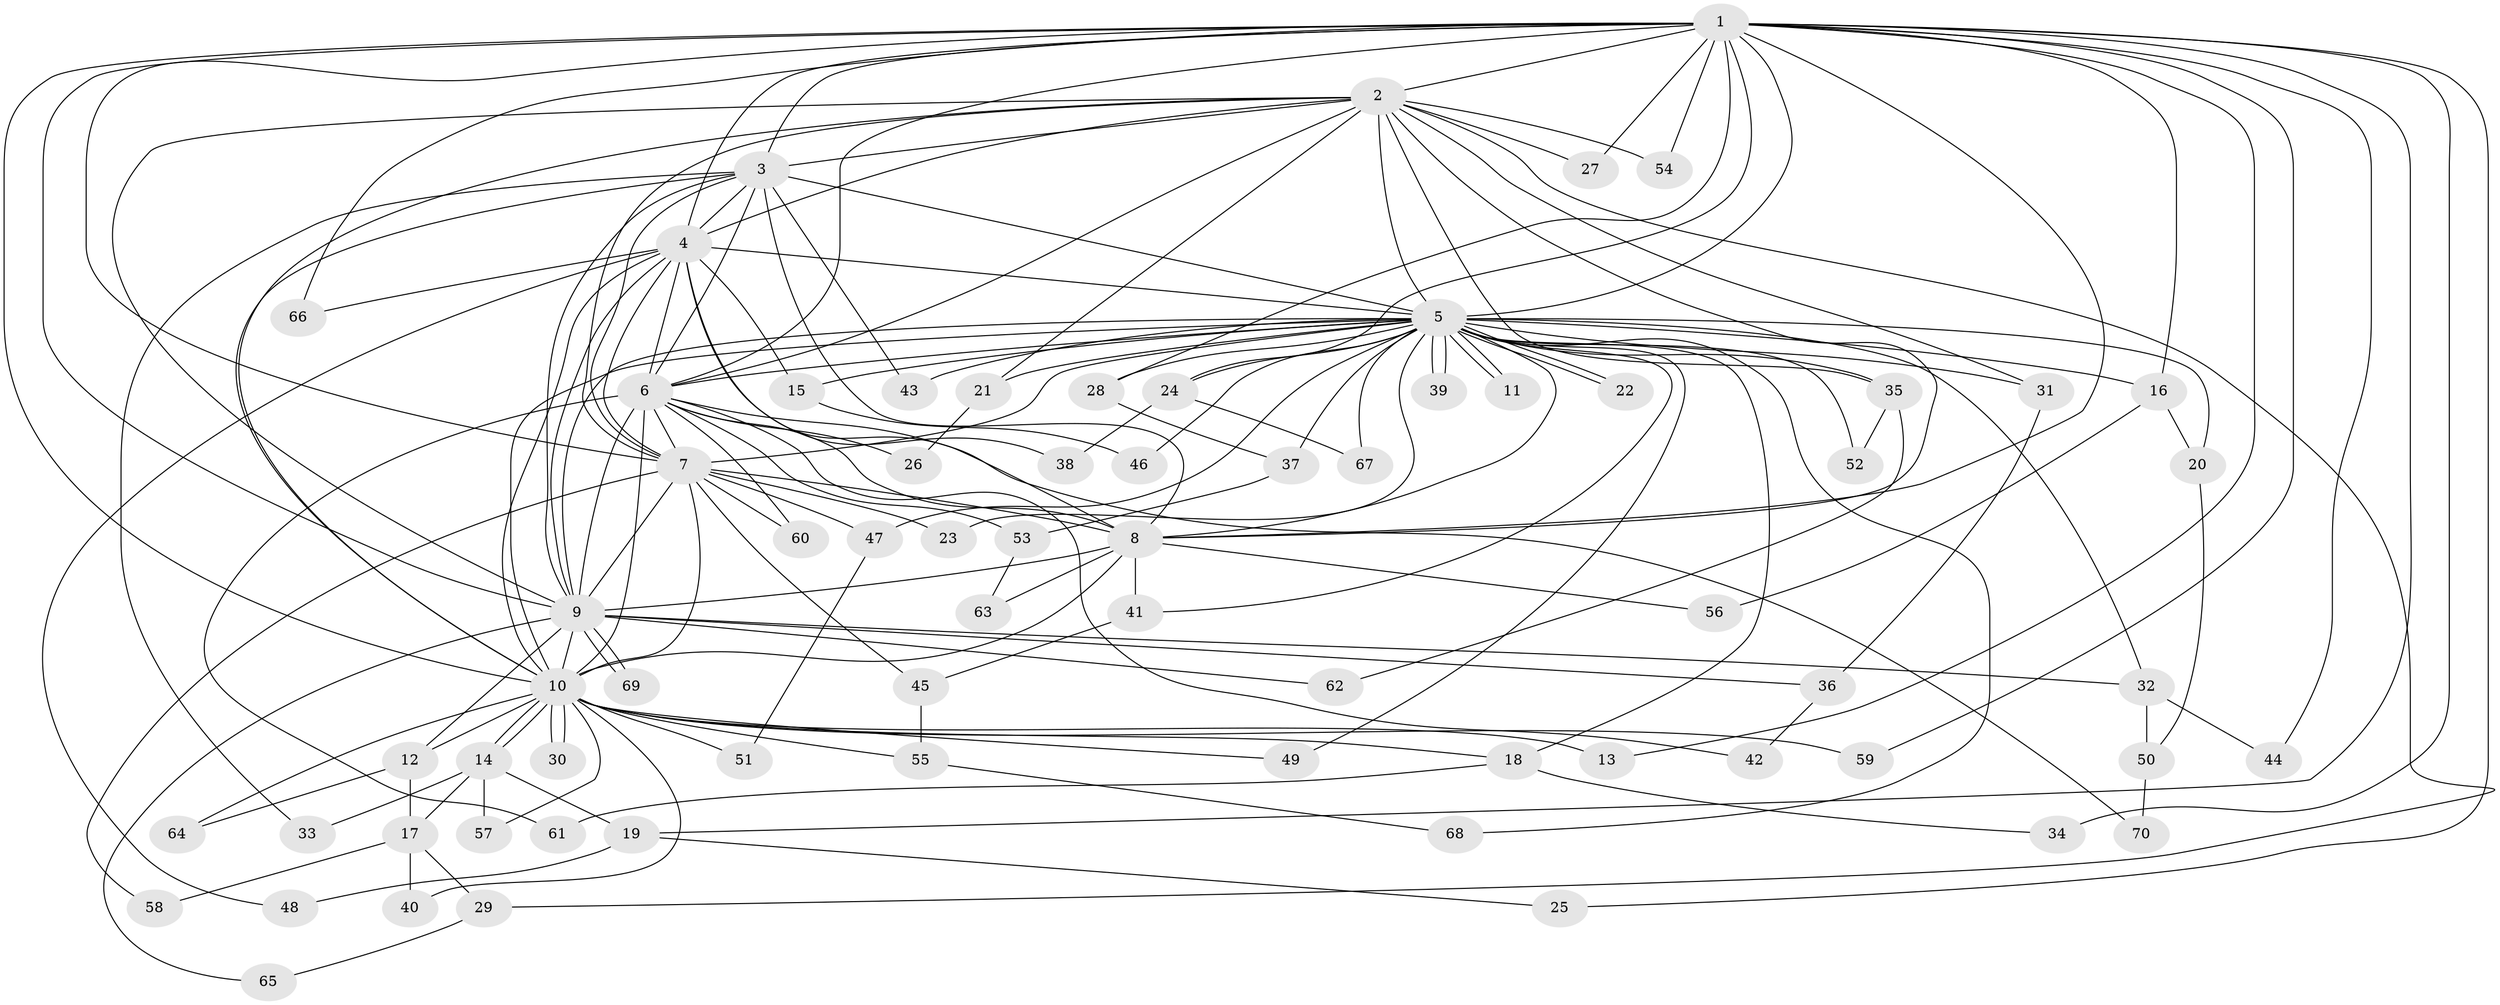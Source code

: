// Generated by graph-tools (version 1.1) at 2025/25/03/09/25 03:25:50]
// undirected, 70 vertices, 165 edges
graph export_dot {
graph [start="1"]
  node [color=gray90,style=filled];
  1;
  2;
  3;
  4;
  5;
  6;
  7;
  8;
  9;
  10;
  11;
  12;
  13;
  14;
  15;
  16;
  17;
  18;
  19;
  20;
  21;
  22;
  23;
  24;
  25;
  26;
  27;
  28;
  29;
  30;
  31;
  32;
  33;
  34;
  35;
  36;
  37;
  38;
  39;
  40;
  41;
  42;
  43;
  44;
  45;
  46;
  47;
  48;
  49;
  50;
  51;
  52;
  53;
  54;
  55;
  56;
  57;
  58;
  59;
  60;
  61;
  62;
  63;
  64;
  65;
  66;
  67;
  68;
  69;
  70;
  1 -- 2;
  1 -- 3;
  1 -- 4;
  1 -- 5;
  1 -- 6;
  1 -- 7;
  1 -- 8;
  1 -- 9;
  1 -- 10;
  1 -- 13;
  1 -- 16;
  1 -- 19;
  1 -- 24;
  1 -- 25;
  1 -- 27;
  1 -- 28;
  1 -- 34;
  1 -- 44;
  1 -- 54;
  1 -- 59;
  1 -- 66;
  2 -- 3;
  2 -- 4;
  2 -- 5;
  2 -- 6;
  2 -- 7;
  2 -- 8;
  2 -- 9;
  2 -- 10;
  2 -- 21;
  2 -- 27;
  2 -- 29;
  2 -- 31;
  2 -- 35;
  2 -- 54;
  3 -- 4;
  3 -- 5;
  3 -- 6;
  3 -- 7;
  3 -- 8;
  3 -- 9;
  3 -- 10;
  3 -- 33;
  3 -- 43;
  4 -- 5;
  4 -- 6;
  4 -- 7;
  4 -- 8;
  4 -- 9;
  4 -- 10;
  4 -- 15;
  4 -- 38;
  4 -- 48;
  4 -- 66;
  5 -- 6;
  5 -- 7;
  5 -- 8;
  5 -- 9;
  5 -- 10;
  5 -- 11;
  5 -- 11;
  5 -- 15;
  5 -- 16;
  5 -- 18;
  5 -- 20;
  5 -- 21;
  5 -- 22;
  5 -- 22;
  5 -- 23;
  5 -- 24;
  5 -- 28;
  5 -- 31;
  5 -- 32;
  5 -- 35;
  5 -- 37;
  5 -- 39;
  5 -- 39;
  5 -- 41;
  5 -- 43;
  5 -- 46;
  5 -- 47;
  5 -- 49;
  5 -- 52;
  5 -- 67;
  5 -- 68;
  6 -- 7;
  6 -- 8;
  6 -- 9;
  6 -- 10;
  6 -- 26;
  6 -- 42;
  6 -- 53;
  6 -- 60;
  6 -- 61;
  6 -- 70;
  7 -- 8;
  7 -- 9;
  7 -- 10;
  7 -- 23;
  7 -- 45;
  7 -- 47;
  7 -- 58;
  7 -- 60;
  8 -- 9;
  8 -- 10;
  8 -- 41;
  8 -- 56;
  8 -- 63;
  9 -- 10;
  9 -- 12;
  9 -- 32;
  9 -- 36;
  9 -- 62;
  9 -- 65;
  9 -- 69;
  9 -- 69;
  10 -- 12;
  10 -- 13;
  10 -- 14;
  10 -- 14;
  10 -- 18;
  10 -- 30;
  10 -- 30;
  10 -- 40;
  10 -- 49;
  10 -- 51;
  10 -- 55;
  10 -- 57;
  10 -- 59;
  10 -- 64;
  12 -- 17;
  12 -- 64;
  14 -- 17;
  14 -- 19;
  14 -- 33;
  14 -- 57;
  15 -- 46;
  16 -- 20;
  16 -- 56;
  17 -- 29;
  17 -- 40;
  17 -- 58;
  18 -- 34;
  18 -- 61;
  19 -- 25;
  19 -- 48;
  20 -- 50;
  21 -- 26;
  24 -- 38;
  24 -- 67;
  28 -- 37;
  29 -- 65;
  31 -- 36;
  32 -- 44;
  32 -- 50;
  35 -- 52;
  35 -- 62;
  36 -- 42;
  37 -- 53;
  41 -- 45;
  45 -- 55;
  47 -- 51;
  50 -- 70;
  53 -- 63;
  55 -- 68;
}
